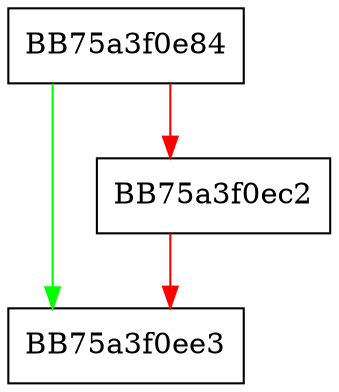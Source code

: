 digraph CCopyableObjectId {
  node [shape="box"];
  graph [splines=ortho];
  BB75a3f0e84 -> BB75a3f0ee3 [color="green"];
  BB75a3f0e84 -> BB75a3f0ec2 [color="red"];
  BB75a3f0ec2 -> BB75a3f0ee3 [color="red"];
}